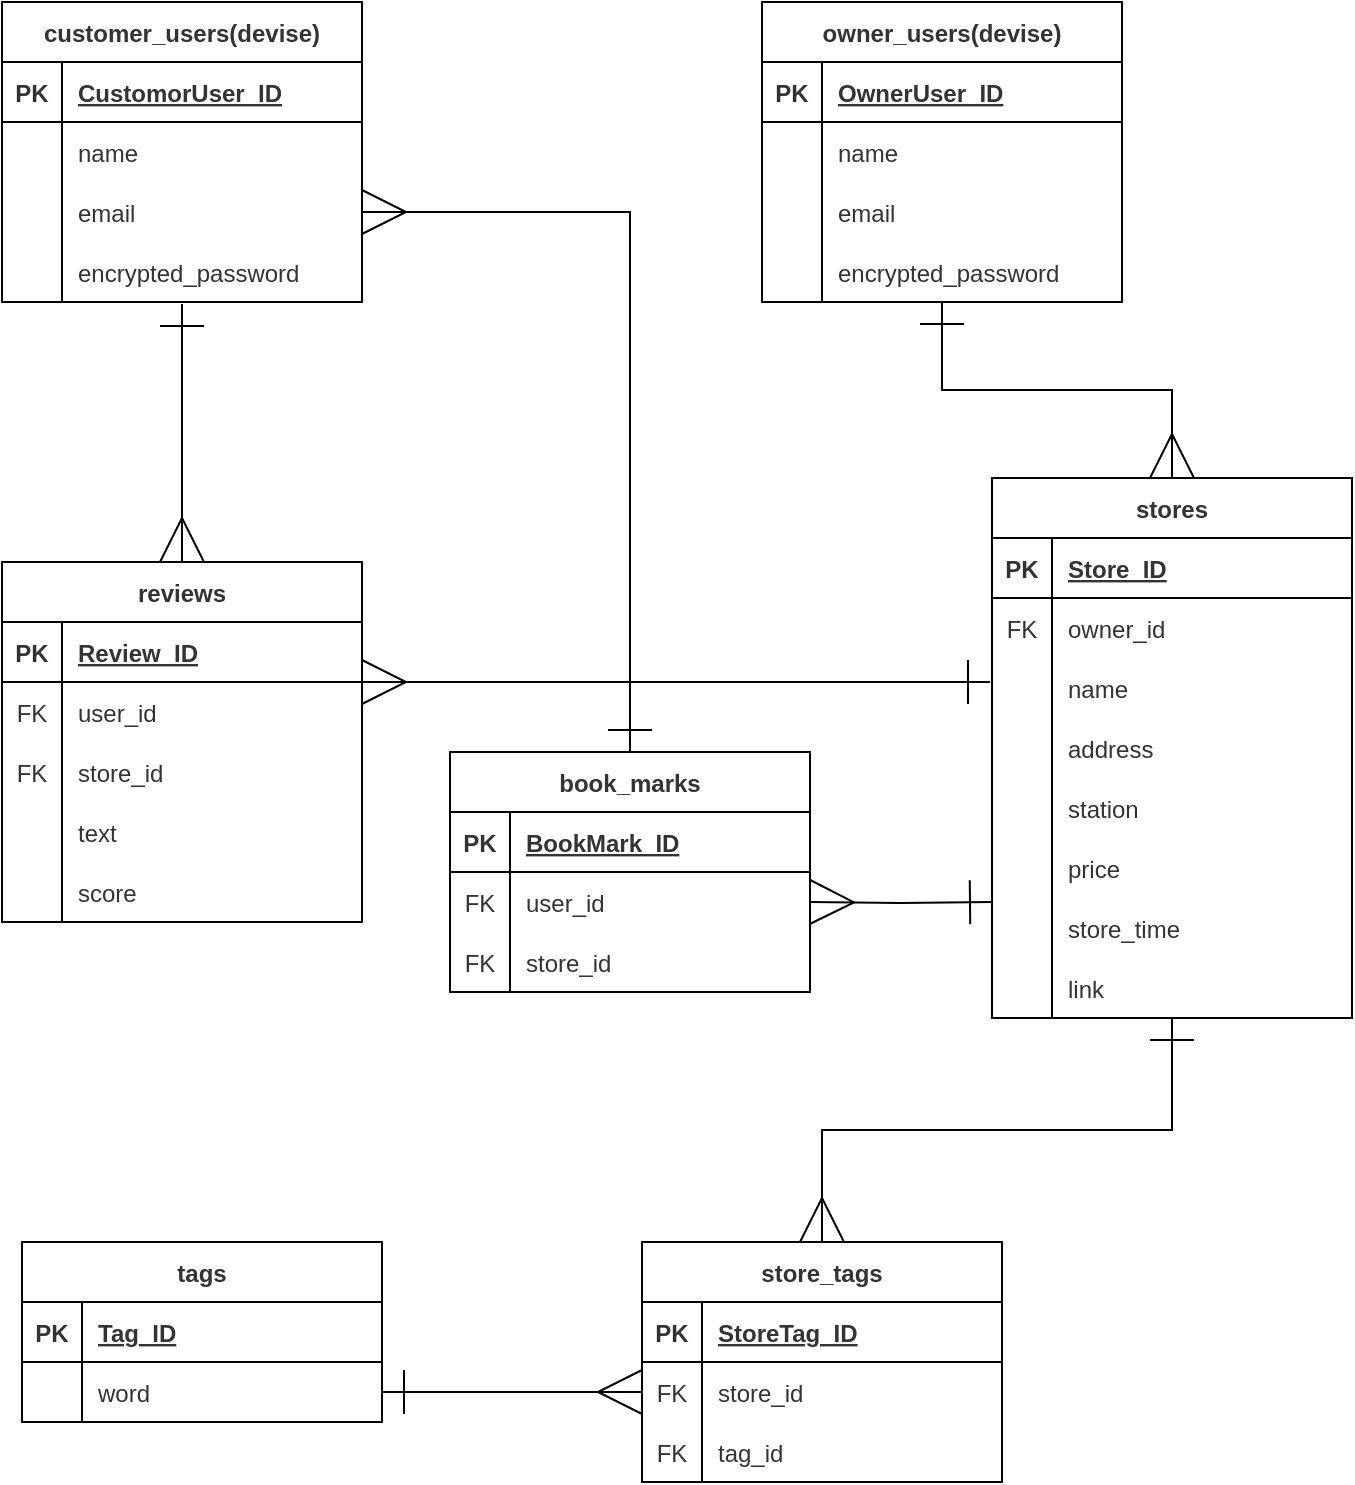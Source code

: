 <mxfile version="14.2.4" type="embed">
    <diagram id="Hq3d_uKSPCQPa1icOiY0" name="ページ1">
        <mxGraphModel dx="728" dy="471" grid="0" gridSize="10" guides="1" tooltips="1" connect="1" arrows="1" fold="1" page="1" pageScale="1" pageWidth="850" pageHeight="1100" background="#ffffff" math="0" shadow="0">
            <root>
                <mxCell id="0"/>
                <mxCell id="1" parent="0"/>
                <mxCell id="186" style="edgeStyle=orthogonalEdgeStyle;rounded=0;orthogonalLoop=1;jettySize=auto;html=1;exitX=0.5;exitY=1;exitDx=0;exitDy=0;entryX=0.5;entryY=0;entryDx=0;entryDy=0;endArrow=ERmany;endFill=0;startArrow=ERone;startFill=0;endSize=20;startSize=20;strokeColor=#000000;" parent="1" source="27" target="72" edge="1">
                    <mxGeometry relative="1" as="geometry"/>
                </mxCell>
                <mxCell id="27" value="customer_users(devise)" style="shape=table;startSize=30;container=1;collapsible=1;childLayout=tableLayout;fixedRows=1;rowLines=0;fontStyle=1;align=center;resizeLast=1;fontColor=#333333;perimeterSpacing=1;strokeColor=#000000;fillColor=none;" parent="1" vertex="1">
                    <mxGeometry x="120" y="20" width="180" height="150" as="geometry"/>
                </mxCell>
                <mxCell id="28" value="" style="shape=partialRectangle;collapsible=0;dropTarget=0;pointerEvents=0;top=0;left=0;bottom=1;right=0;points=[[0,0.5],[1,0.5]];portConstraint=eastwest;fontColor=#333333;strokeColor=#000000;fillColor=none;" parent="27" vertex="1">
                    <mxGeometry y="30" width="180" height="30" as="geometry"/>
                </mxCell>
                <mxCell id="29" value="PK" style="shape=partialRectangle;connectable=0;top=0;left=0;bottom=0;right=0;fontStyle=1;overflow=hidden;fontColor=#333333;strokeColor=#000000;fillColor=none;" parent="28" vertex="1">
                    <mxGeometry width="30" height="30" as="geometry"/>
                </mxCell>
                <mxCell id="30" value="CustomorUser_ID" style="shape=partialRectangle;connectable=0;top=0;left=0;bottom=0;right=0;align=left;spacingLeft=6;fontStyle=5;overflow=hidden;fontColor=#333333;strokeColor=#000000;fillColor=none;" parent="28" vertex="1">
                    <mxGeometry x="30" width="150" height="30" as="geometry"/>
                </mxCell>
                <mxCell id="31" value="" style="shape=partialRectangle;collapsible=0;dropTarget=0;pointerEvents=0;top=0;left=0;bottom=0;right=0;points=[[0,0.5],[1,0.5]];portConstraint=eastwest;fontColor=#333333;strokeColor=#000000;fillColor=none;" parent="27" vertex="1">
                    <mxGeometry y="60" width="180" height="30" as="geometry"/>
                </mxCell>
                <mxCell id="32" value="" style="shape=partialRectangle;connectable=0;top=0;left=0;bottom=0;right=0;editable=1;overflow=hidden;fontColor=#333333;strokeColor=#000000;fillColor=none;" parent="31" vertex="1">
                    <mxGeometry width="30" height="30" as="geometry"/>
                </mxCell>
                <mxCell id="33" value="name" style="shape=partialRectangle;connectable=0;top=0;left=0;bottom=0;right=0;align=left;spacingLeft=6;overflow=hidden;fontColor=#333333;strokeColor=#000000;fillColor=none;" parent="31" vertex="1">
                    <mxGeometry x="30" width="150" height="30" as="geometry"/>
                </mxCell>
                <mxCell id="34" value="" style="shape=partialRectangle;collapsible=0;dropTarget=0;pointerEvents=0;top=0;left=0;bottom=0;right=0;points=[[0,0.5],[1,0.5]];portConstraint=eastwest;fontColor=#333333;strokeColor=#000000;fillColor=none;" parent="27" vertex="1">
                    <mxGeometry y="90" width="180" height="30" as="geometry"/>
                </mxCell>
                <mxCell id="35" value="" style="shape=partialRectangle;connectable=0;top=0;left=0;bottom=0;right=0;editable=1;overflow=hidden;fontColor=#333333;strokeColor=#000000;fillColor=none;" parent="34" vertex="1">
                    <mxGeometry width="30" height="30" as="geometry"/>
                </mxCell>
                <mxCell id="36" value="email" style="shape=partialRectangle;connectable=0;top=0;left=0;bottom=0;right=0;align=left;spacingLeft=6;overflow=hidden;fontColor=#333333;strokeColor=#000000;fillColor=none;" parent="34" vertex="1">
                    <mxGeometry x="30" width="150" height="30" as="geometry"/>
                </mxCell>
                <mxCell id="37" value="" style="shape=partialRectangle;collapsible=0;dropTarget=0;pointerEvents=0;top=0;left=0;bottom=0;right=0;points=[[0,0.5],[1,0.5]];portConstraint=eastwest;fontColor=#333333;strokeColor=#000000;fillColor=none;" parent="27" vertex="1">
                    <mxGeometry y="120" width="180" height="30" as="geometry"/>
                </mxCell>
                <mxCell id="38" value="" style="shape=partialRectangle;connectable=0;top=0;left=0;bottom=0;right=0;editable=1;overflow=hidden;fontColor=#333333;strokeColor=#000000;fillColor=none;" parent="37" vertex="1">
                    <mxGeometry width="30" height="30" as="geometry"/>
                </mxCell>
                <mxCell id="39" value="encrypted_password" style="shape=partialRectangle;connectable=0;top=0;left=0;bottom=0;right=0;align=left;spacingLeft=6;overflow=hidden;fontColor=#333333;strokeColor=#000000;fillColor=none;" parent="37" vertex="1">
                    <mxGeometry x="30" width="150" height="30" as="geometry"/>
                </mxCell>
                <mxCell id="198" style="edgeStyle=orthogonalEdgeStyle;rounded=0;orthogonalLoop=1;jettySize=auto;html=1;exitX=0.5;exitY=1;exitDx=0;exitDy=0;entryX=0.5;entryY=0;entryDx=0;entryDy=0;startArrow=ERone;startFill=0;startSize=20;endArrow=ERmany;endFill=0;endSize=20;strokeColor=#000000;" parent="1" source="40" target="169" edge="1">
                    <mxGeometry relative="1" as="geometry"/>
                </mxCell>
                <mxCell id="40" value="stores" style="shape=table;startSize=30;container=1;collapsible=1;childLayout=tableLayout;fixedRows=1;rowLines=0;fontStyle=1;align=center;resizeLast=1;fontColor=#333333;strokeColor=#000000;fillColor=none;" parent="1" vertex="1">
                    <mxGeometry x="615" y="258" width="180" height="270" as="geometry"/>
                </mxCell>
                <mxCell id="41" value="" style="shape=partialRectangle;collapsible=0;dropTarget=0;pointerEvents=0;top=0;left=0;bottom=1;right=0;points=[[0,0.5],[1,0.5]];portConstraint=eastwest;fontColor=#333333;strokeColor=#000000;fillColor=none;" parent="40" vertex="1">
                    <mxGeometry y="30" width="180" height="30" as="geometry"/>
                </mxCell>
                <mxCell id="42" value="PK" style="shape=partialRectangle;connectable=0;top=0;left=0;bottom=0;right=0;fontStyle=1;overflow=hidden;fontColor=#333333;strokeColor=#000000;fillColor=none;" parent="41" vertex="1">
                    <mxGeometry width="30" height="30" as="geometry"/>
                </mxCell>
                <mxCell id="43" value="Store_ID" style="shape=partialRectangle;connectable=0;top=0;left=0;bottom=0;right=0;align=left;spacingLeft=6;fontStyle=5;overflow=hidden;fontColor=#333333;strokeColor=#000000;fillColor=none;" parent="41" vertex="1">
                    <mxGeometry x="30" width="150" height="30" as="geometry"/>
                </mxCell>
                <mxCell id="56" value="" style="shape=partialRectangle;collapsible=0;dropTarget=0;pointerEvents=0;top=0;left=0;bottom=0;right=0;points=[[0,0.5],[1,0.5]];portConstraint=eastwest;fontColor=#333333;strokeColor=#000000;fillColor=none;" parent="40" vertex="1">
                    <mxGeometry y="60" width="180" height="30" as="geometry"/>
                </mxCell>
                <mxCell id="57" value="FK" style="shape=partialRectangle;connectable=0;top=0;left=0;bottom=0;right=0;editable=1;overflow=hidden;fontColor=#333333;strokeColor=#000000;fillColor=none;" parent="56" vertex="1">
                    <mxGeometry width="30" height="30" as="geometry"/>
                </mxCell>
                <mxCell id="58" value="owner_id" style="shape=partialRectangle;connectable=0;top=0;left=0;bottom=0;right=0;align=left;spacingLeft=6;overflow=hidden;fontColor=#333333;strokeColor=#000000;fillColor=none;" parent="56" vertex="1">
                    <mxGeometry x="30" width="150" height="30" as="geometry"/>
                </mxCell>
                <mxCell id="44" value="" style="shape=partialRectangle;collapsible=0;dropTarget=0;pointerEvents=0;top=0;left=0;bottom=0;right=0;points=[[0,0.5],[1,0.5]];portConstraint=eastwest;fontColor=#333333;strokeColor=#000000;fillColor=none;" parent="40" vertex="1">
                    <mxGeometry y="90" width="180" height="30" as="geometry"/>
                </mxCell>
                <mxCell id="45" value="" style="shape=partialRectangle;connectable=0;top=0;left=0;bottom=0;right=0;editable=1;overflow=hidden;fontColor=#333333;strokeColor=#000000;fillColor=none;" parent="44" vertex="1">
                    <mxGeometry width="30" height="30" as="geometry"/>
                </mxCell>
                <mxCell id="46" value="name" style="shape=partialRectangle;connectable=0;top=0;left=0;bottom=0;right=0;align=left;spacingLeft=6;overflow=hidden;fontColor=#333333;strokeColor=#000000;fillColor=none;" parent="44" vertex="1">
                    <mxGeometry x="30" width="150" height="30" as="geometry"/>
                </mxCell>
                <mxCell id="47" value="" style="shape=partialRectangle;collapsible=0;dropTarget=0;pointerEvents=0;top=0;left=0;bottom=0;right=0;points=[[0,0.5],[1,0.5]];portConstraint=eastwest;fontColor=#333333;strokeColor=#000000;fillColor=none;" parent="40" vertex="1">
                    <mxGeometry y="120" width="180" height="30" as="geometry"/>
                </mxCell>
                <mxCell id="48" value="" style="shape=partialRectangle;connectable=0;top=0;left=0;bottom=0;right=0;editable=1;overflow=hidden;fontColor=#333333;strokeColor=#000000;fillColor=none;" parent="47" vertex="1">
                    <mxGeometry width="30" height="30" as="geometry"/>
                </mxCell>
                <mxCell id="49" value="address" style="shape=partialRectangle;connectable=0;top=0;left=0;bottom=0;right=0;align=left;spacingLeft=6;overflow=hidden;fontColor=#333333;strokeColor=#000000;fillColor=none;" parent="47" vertex="1">
                    <mxGeometry x="30" width="150" height="30" as="geometry"/>
                </mxCell>
                <mxCell id="50" value="" style="shape=partialRectangle;collapsible=0;dropTarget=0;pointerEvents=0;top=0;left=0;bottom=0;right=0;points=[[0,0.5],[1,0.5]];portConstraint=eastwest;fontColor=#333333;strokeColor=#000000;fillColor=none;" parent="40" vertex="1">
                    <mxGeometry y="150" width="180" height="30" as="geometry"/>
                </mxCell>
                <mxCell id="51" value="" style="shape=partialRectangle;connectable=0;top=0;left=0;bottom=0;right=0;editable=1;overflow=hidden;fontColor=#333333;strokeColor=#000000;fillColor=none;" parent="50" vertex="1">
                    <mxGeometry width="30" height="30" as="geometry"/>
                </mxCell>
                <mxCell id="52" value="station" style="shape=partialRectangle;connectable=0;top=0;left=0;bottom=0;right=0;align=left;spacingLeft=6;overflow=hidden;fontColor=#333333;strokeColor=#000000;fillColor=none;" parent="50" vertex="1">
                    <mxGeometry x="30" width="150" height="30" as="geometry"/>
                </mxCell>
                <mxCell id="182" value="" style="shape=partialRectangle;collapsible=0;dropTarget=0;pointerEvents=0;top=0;left=0;bottom=0;right=0;points=[[0,0.5],[1,0.5]];portConstraint=eastwest;fontColor=#333333;strokeColor=#000000;fillColor=none;" parent="40" vertex="1">
                    <mxGeometry y="180" width="180" height="30" as="geometry"/>
                </mxCell>
                <mxCell id="183" value="" style="shape=partialRectangle;connectable=0;top=0;left=0;bottom=0;right=0;editable=1;overflow=hidden;fontColor=#333333;strokeColor=#000000;fillColor=none;" parent="182" vertex="1">
                    <mxGeometry width="30" height="30" as="geometry"/>
                </mxCell>
                <mxCell id="184" value="price" style="shape=partialRectangle;connectable=0;top=0;left=0;bottom=0;right=0;align=left;spacingLeft=6;overflow=hidden;fontColor=#333333;strokeColor=#000000;fillColor=none;" parent="182" vertex="1">
                    <mxGeometry x="30" width="150" height="30" as="geometry"/>
                </mxCell>
                <mxCell id="166" value="" style="shape=partialRectangle;collapsible=0;dropTarget=0;pointerEvents=0;top=0;left=0;bottom=0;right=0;points=[[0,0.5],[1,0.5]];portConstraint=eastwest;fontColor=#333333;strokeColor=#000000;fillColor=none;" parent="40" vertex="1">
                    <mxGeometry y="210" width="180" height="30" as="geometry"/>
                </mxCell>
                <mxCell id="167" value="" style="shape=partialRectangle;connectable=0;top=0;left=0;bottom=0;right=0;editable=1;overflow=hidden;fontColor=#333333;strokeColor=#000000;fillColor=none;" parent="166" vertex="1">
                    <mxGeometry width="30" height="30" as="geometry"/>
                </mxCell>
                <mxCell id="168" value="store_time" style="shape=partialRectangle;connectable=0;top=0;left=0;bottom=0;right=0;align=left;spacingLeft=6;overflow=hidden;fontColor=#333333;strokeColor=#000000;fillColor=none;" parent="166" vertex="1">
                    <mxGeometry x="30" width="150" height="30" as="geometry"/>
                </mxCell>
                <mxCell id="53" value="" style="shape=partialRectangle;collapsible=0;dropTarget=0;pointerEvents=0;top=0;left=0;bottom=0;right=0;points=[[0,0.5],[1,0.5]];portConstraint=eastwest;fontColor=#333333;strokeColor=#000000;fillColor=none;" parent="40" vertex="1">
                    <mxGeometry y="240" width="180" height="30" as="geometry"/>
                </mxCell>
                <mxCell id="54" value="" style="shape=partialRectangle;connectable=0;top=0;left=0;bottom=0;right=0;editable=1;overflow=hidden;fontColor=#333333;strokeColor=#000000;fillColor=none;" parent="53" vertex="1">
                    <mxGeometry width="30" height="30" as="geometry"/>
                </mxCell>
                <mxCell id="55" value="link" style="shape=partialRectangle;connectable=0;top=0;left=0;bottom=0;right=0;align=left;spacingLeft=6;overflow=hidden;fontColor=#333333;strokeColor=#000000;fillColor=none;" parent="53" vertex="1">
                    <mxGeometry x="30" width="150" height="30" as="geometry"/>
                </mxCell>
                <mxCell id="200" style="edgeStyle=orthogonalEdgeStyle;rounded=0;orthogonalLoop=1;jettySize=auto;html=1;exitX=0.5;exitY=1;exitDx=0;exitDy=0;entryX=0.5;entryY=0;entryDx=0;entryDy=0;startArrow=ERone;startFill=0;startSize=20;endArrow=ERmany;endFill=0;endSize=20;strokeColor=#000000;" parent="1" source="59" target="40" edge="1">
                    <mxGeometry relative="1" as="geometry"/>
                </mxCell>
                <mxCell id="59" value="owner_users(devise)" style="shape=table;startSize=30;container=1;collapsible=1;childLayout=tableLayout;fixedRows=1;rowLines=0;fontStyle=1;align=center;resizeLast=1;fontColor=#333333;swimlaneFillColor=none;strokeColor=#000000;fillColor=none;" parent="1" vertex="1">
                    <mxGeometry x="500" y="20" width="180" height="150" as="geometry"/>
                </mxCell>
                <mxCell id="60" value="" style="shape=partialRectangle;collapsible=0;dropTarget=0;pointerEvents=0;top=0;left=0;bottom=1;right=0;points=[[0,0.5],[1,0.5]];portConstraint=eastwest;fontColor=#333333;strokeColor=#000000;fillColor=none;" parent="59" vertex="1">
                    <mxGeometry y="30" width="180" height="30" as="geometry"/>
                </mxCell>
                <mxCell id="61" value="PK" style="shape=partialRectangle;connectable=0;top=0;left=0;bottom=0;right=0;fontStyle=1;overflow=hidden;fontColor=#333333;strokeColor=#000000;fillColor=none;" parent="60" vertex="1">
                    <mxGeometry width="30" height="30" as="geometry"/>
                </mxCell>
                <mxCell id="62" value="OwnerUser_ID" style="shape=partialRectangle;connectable=0;top=0;left=0;bottom=0;right=0;align=left;spacingLeft=6;fontStyle=5;overflow=hidden;fontColor=#333333;strokeColor=#000000;fillColor=none;" parent="60" vertex="1">
                    <mxGeometry x="30" width="150" height="30" as="geometry"/>
                </mxCell>
                <mxCell id="63" value="" style="shape=partialRectangle;collapsible=0;dropTarget=0;pointerEvents=0;top=0;left=0;bottom=0;right=0;points=[[0,0.5],[1,0.5]];portConstraint=eastwest;fontColor=#333333;strokeColor=#000000;fillColor=none;" parent="59" vertex="1">
                    <mxGeometry y="60" width="180" height="30" as="geometry"/>
                </mxCell>
                <mxCell id="64" value="" style="shape=partialRectangle;connectable=0;top=0;left=0;bottom=0;right=0;editable=1;overflow=hidden;fontColor=#333333;strokeColor=#000000;fillColor=none;" parent="63" vertex="1">
                    <mxGeometry width="30" height="30" as="geometry"/>
                </mxCell>
                <mxCell id="65" value="name" style="shape=partialRectangle;connectable=0;top=0;left=0;bottom=0;right=0;align=left;spacingLeft=6;overflow=hidden;fontColor=#333333;strokeColor=#000000;fillColor=none;" parent="63" vertex="1">
                    <mxGeometry x="30" width="150" height="30" as="geometry"/>
                </mxCell>
                <mxCell id="66" value="" style="shape=partialRectangle;collapsible=0;dropTarget=0;pointerEvents=0;top=0;left=0;bottom=0;right=0;points=[[0,0.5],[1,0.5]];portConstraint=eastwest;fontColor=#333333;strokeColor=#000000;fillColor=none;" parent="59" vertex="1">
                    <mxGeometry y="90" width="180" height="30" as="geometry"/>
                </mxCell>
                <mxCell id="67" value="" style="shape=partialRectangle;connectable=0;top=0;left=0;bottom=0;right=0;editable=1;overflow=hidden;fontColor=#333333;strokeColor=#000000;fillColor=none;" parent="66" vertex="1">
                    <mxGeometry width="30" height="30" as="geometry"/>
                </mxCell>
                <mxCell id="68" value="email" style="shape=partialRectangle;connectable=0;top=0;left=0;bottom=0;right=0;align=left;spacingLeft=6;overflow=hidden;fontColor=#333333;strokeColor=#000000;fillColor=none;" parent="66" vertex="1">
                    <mxGeometry x="30" width="150" height="30" as="geometry"/>
                </mxCell>
                <mxCell id="69" value="" style="shape=partialRectangle;collapsible=0;dropTarget=0;pointerEvents=0;top=0;left=0;bottom=0;right=0;points=[[0,0.5],[1,0.5]];portConstraint=eastwest;fontColor=#333333;strokeColor=#000000;fillColor=none;" parent="59" vertex="1">
                    <mxGeometry y="120" width="180" height="30" as="geometry"/>
                </mxCell>
                <mxCell id="70" value="" style="shape=partialRectangle;connectable=0;top=0;left=0;bottom=0;right=0;editable=1;overflow=hidden;fontColor=#333333;strokeColor=#000000;fillColor=none;" parent="69" vertex="1">
                    <mxGeometry width="30" height="30" as="geometry"/>
                </mxCell>
                <mxCell id="71" value="encrypted_password" style="shape=partialRectangle;connectable=0;top=0;left=0;bottom=0;right=0;align=left;spacingLeft=6;overflow=hidden;fontColor=#333333;strokeColor=#000000;fillColor=none;" parent="69" vertex="1">
                    <mxGeometry x="30" width="150" height="30" as="geometry"/>
                </mxCell>
                <mxCell id="72" value="reviews" style="shape=table;startSize=30;container=1;collapsible=1;childLayout=tableLayout;fixedRows=1;rowLines=0;fontStyle=1;align=center;resizeLast=1;fontColor=#333333;strokeColor=#000000;fillColor=none;" parent="1" vertex="1">
                    <mxGeometry x="120" y="300" width="180" height="180" as="geometry"/>
                </mxCell>
                <mxCell id="73" value="" style="shape=partialRectangle;collapsible=0;dropTarget=0;pointerEvents=0;top=0;left=0;bottom=1;right=0;points=[[0,0.5],[1,0.5]];portConstraint=eastwest;fontColor=#333333;strokeColor=#000000;fillColor=none;" parent="72" vertex="1">
                    <mxGeometry y="30" width="180" height="30" as="geometry"/>
                </mxCell>
                <mxCell id="74" value="PK" style="shape=partialRectangle;connectable=0;top=0;left=0;bottom=0;right=0;fontStyle=1;overflow=hidden;fontColor=#333333;strokeColor=#000000;fillColor=none;" parent="73" vertex="1">
                    <mxGeometry width="30" height="30" as="geometry"/>
                </mxCell>
                <mxCell id="75" value="Review_ID" style="shape=partialRectangle;connectable=0;top=0;left=0;bottom=0;right=0;align=left;spacingLeft=6;fontStyle=5;overflow=hidden;fontColor=#333333;strokeColor=#000000;fillColor=none;" parent="73" vertex="1">
                    <mxGeometry x="30" width="150" height="30" as="geometry"/>
                </mxCell>
                <mxCell id="223" value="" style="shape=partialRectangle;collapsible=0;dropTarget=0;pointerEvents=0;top=0;left=0;bottom=0;right=0;points=[[0,0.5],[1,0.5]];portConstraint=eastwest;fontColor=#333333;strokeColor=#000000;fillColor=none;" parent="72" vertex="1">
                    <mxGeometry y="60" width="180" height="30" as="geometry"/>
                </mxCell>
                <mxCell id="224" value="FK" style="shape=partialRectangle;connectable=0;top=0;left=0;bottom=0;right=0;editable=1;overflow=hidden;fontColor=#333333;strokeColor=#000000;fillColor=none;" parent="223" vertex="1">
                    <mxGeometry width="30" height="30" as="geometry"/>
                </mxCell>
                <mxCell id="225" value="user_id" style="shape=partialRectangle;connectable=0;top=0;left=0;bottom=0;right=0;align=left;spacingLeft=6;overflow=hidden;fontColor=#333333;strokeColor=#000000;fillColor=none;" parent="223" vertex="1">
                    <mxGeometry x="30" width="150" height="30" as="geometry"/>
                </mxCell>
                <mxCell id="204" value="" style="shape=partialRectangle;collapsible=0;dropTarget=0;pointerEvents=0;top=0;left=0;bottom=0;right=0;points=[[0,0.5],[1,0.5]];portConstraint=eastwest;fontColor=#333333;strokeColor=#000000;fillColor=none;" parent="72" vertex="1">
                    <mxGeometry y="90" width="180" height="30" as="geometry"/>
                </mxCell>
                <mxCell id="205" value="FK" style="shape=partialRectangle;connectable=0;top=0;left=0;bottom=0;right=0;editable=1;overflow=hidden;fontColor=#333333;strokeColor=#000000;fillColor=none;" parent="204" vertex="1">
                    <mxGeometry width="30" height="30" as="geometry"/>
                </mxCell>
                <mxCell id="206" value="store_id" style="shape=partialRectangle;connectable=0;top=0;left=0;bottom=0;right=0;align=left;spacingLeft=6;overflow=hidden;fontColor=#333333;strokeColor=#000000;fillColor=none;" parent="204" vertex="1">
                    <mxGeometry x="30" width="150" height="30" as="geometry"/>
                </mxCell>
                <mxCell id="76" value="" style="shape=partialRectangle;collapsible=0;dropTarget=0;pointerEvents=0;top=0;left=0;bottom=0;right=0;points=[[0,0.5],[1,0.5]];portConstraint=eastwest;fontColor=#333333;strokeColor=#000000;fillColor=none;" parent="72" vertex="1">
                    <mxGeometry y="120" width="180" height="30" as="geometry"/>
                </mxCell>
                <mxCell id="77" value="" style="shape=partialRectangle;connectable=0;top=0;left=0;bottom=0;right=0;editable=1;overflow=hidden;fontColor=#333333;strokeColor=#000000;fillColor=none;" parent="76" vertex="1">
                    <mxGeometry width="30" height="30" as="geometry"/>
                </mxCell>
                <mxCell id="78" value="text" style="shape=partialRectangle;connectable=0;top=0;left=0;bottom=0;right=0;align=left;spacingLeft=6;overflow=hidden;fontColor=#333333;strokeColor=#000000;fillColor=none;" parent="76" vertex="1">
                    <mxGeometry x="30" width="150" height="30" as="geometry"/>
                </mxCell>
                <mxCell id="79" value="" style="shape=partialRectangle;collapsible=0;dropTarget=0;pointerEvents=0;top=0;left=0;bottom=0;right=0;points=[[0,0.5],[1,0.5]];portConstraint=eastwest;fontColor=#333333;strokeColor=#000000;fillColor=none;" parent="72" vertex="1">
                    <mxGeometry y="150" width="180" height="30" as="geometry"/>
                </mxCell>
                <mxCell id="80" value="" style="shape=partialRectangle;connectable=0;top=0;left=0;bottom=0;right=0;editable=1;overflow=hidden;fontColor=#333333;strokeColor=#000000;fillColor=none;" parent="79" vertex="1">
                    <mxGeometry width="30" height="30" as="geometry"/>
                </mxCell>
                <mxCell id="81" value="score" style="shape=partialRectangle;connectable=0;top=0;left=0;bottom=0;right=0;align=left;spacingLeft=6;overflow=hidden;fontColor=#333333;strokeColor=#000000;fillColor=none;" parent="79" vertex="1">
                    <mxGeometry x="30" width="150" height="30" as="geometry"/>
                </mxCell>
                <mxCell id="95" value="tags" style="shape=table;startSize=30;container=1;collapsible=1;childLayout=tableLayout;fixedRows=1;rowLines=0;fontStyle=1;align=center;resizeLast=1;fontColor=#333333;strokeColor=#000000;fillColor=none;" parent="1" vertex="1">
                    <mxGeometry x="130" y="640" width="180" height="90" as="geometry"/>
                </mxCell>
                <mxCell id="96" value="" style="shape=partialRectangle;collapsible=0;dropTarget=0;pointerEvents=0;top=0;left=0;bottom=1;right=0;points=[[0,0.5],[1,0.5]];portConstraint=eastwest;fontColor=#333333;strokeColor=#000000;fillColor=none;" parent="95" vertex="1">
                    <mxGeometry y="30" width="180" height="30" as="geometry"/>
                </mxCell>
                <mxCell id="97" value="PK" style="shape=partialRectangle;connectable=0;top=0;left=0;bottom=0;right=0;fontStyle=1;overflow=hidden;fontColor=#333333;strokeColor=#000000;fillColor=none;" parent="96" vertex="1">
                    <mxGeometry width="30" height="30" as="geometry"/>
                </mxCell>
                <mxCell id="98" value="Tag_ID" style="shape=partialRectangle;connectable=0;top=0;left=0;bottom=0;right=0;align=left;spacingLeft=6;fontStyle=5;overflow=hidden;fontColor=#333333;strokeColor=#000000;fillColor=none;" parent="96" vertex="1">
                    <mxGeometry x="30" width="150" height="30" as="geometry"/>
                </mxCell>
                <mxCell id="99" value="" style="shape=partialRectangle;collapsible=0;dropTarget=0;pointerEvents=0;top=0;left=0;bottom=0;right=0;points=[[0,0.5],[1,0.5]];portConstraint=eastwest;fontColor=#333333;strokeColor=#000000;fillColor=none;" parent="95" vertex="1">
                    <mxGeometry y="60" width="180" height="30" as="geometry"/>
                </mxCell>
                <mxCell id="100" value="" style="shape=partialRectangle;connectable=0;top=0;left=0;bottom=0;right=0;editable=1;overflow=hidden;fontColor=#333333;strokeColor=#000000;fillColor=none;" parent="99" vertex="1">
                    <mxGeometry width="30" height="30" as="geometry"/>
                </mxCell>
                <mxCell id="101" value="word" style="shape=partialRectangle;connectable=0;top=0;left=0;bottom=0;right=0;align=left;spacingLeft=6;overflow=hidden;fontColor=#333333;strokeColor=#000000;fillColor=none;" parent="99" vertex="1">
                    <mxGeometry x="30" width="150" height="30" as="geometry"/>
                </mxCell>
                <mxCell id="169" value="store_tags" style="shape=table;startSize=30;container=1;collapsible=1;childLayout=tableLayout;fixedRows=1;rowLines=0;fontStyle=1;align=center;resizeLast=1;fontColor=#333333;strokeColor=#000000;fillColor=none;" parent="1" vertex="1">
                    <mxGeometry x="440" y="640" width="180" height="120" as="geometry"/>
                </mxCell>
                <mxCell id="170" value="" style="shape=partialRectangle;collapsible=0;dropTarget=0;pointerEvents=0;top=0;left=0;bottom=1;right=0;points=[[0,0.5],[1,0.5]];portConstraint=eastwest;fontColor=#333333;strokeColor=#000000;fillColor=none;" parent="169" vertex="1">
                    <mxGeometry y="30" width="180" height="30" as="geometry"/>
                </mxCell>
                <mxCell id="171" value="PK" style="shape=partialRectangle;connectable=0;top=0;left=0;bottom=0;right=0;fontStyle=1;overflow=hidden;fontColor=#333333;strokeColor=#000000;fillColor=none;" parent="170" vertex="1">
                    <mxGeometry width="30" height="30" as="geometry"/>
                </mxCell>
                <mxCell id="172" value="StoreTag_ID" style="shape=partialRectangle;connectable=0;top=0;left=0;bottom=0;right=0;align=left;spacingLeft=6;fontStyle=5;overflow=hidden;fontColor=#333333;strokeColor=#000000;fillColor=none;" parent="170" vertex="1">
                    <mxGeometry x="30" width="150" height="30" as="geometry"/>
                </mxCell>
                <mxCell id="173" value="" style="shape=partialRectangle;collapsible=0;dropTarget=0;pointerEvents=0;top=0;left=0;bottom=0;right=0;points=[[0,0.5],[1,0.5]];portConstraint=eastwest;fontColor=#333333;strokeColor=#000000;fillColor=none;" parent="169" vertex="1">
                    <mxGeometry y="60" width="180" height="30" as="geometry"/>
                </mxCell>
                <mxCell id="174" value="FK" style="shape=partialRectangle;connectable=0;top=0;left=0;bottom=0;right=0;editable=1;overflow=hidden;fontColor=#333333;strokeColor=#000000;fillColor=none;" parent="173" vertex="1">
                    <mxGeometry width="30" height="30" as="geometry"/>
                </mxCell>
                <mxCell id="175" value="store_id" style="shape=partialRectangle;connectable=0;top=0;left=0;bottom=0;right=0;align=left;spacingLeft=6;overflow=hidden;fontColor=#333333;strokeColor=#000000;fillColor=none;" parent="173" vertex="1">
                    <mxGeometry x="30" width="150" height="30" as="geometry"/>
                </mxCell>
                <mxCell id="176" value="" style="shape=partialRectangle;collapsible=0;dropTarget=0;pointerEvents=0;top=0;left=0;bottom=0;right=0;points=[[0,0.5],[1,0.5]];portConstraint=eastwest;fontColor=#333333;strokeColor=#000000;fillColor=none;" parent="169" vertex="1">
                    <mxGeometry y="90" width="180" height="30" as="geometry"/>
                </mxCell>
                <mxCell id="177" value="FK" style="shape=partialRectangle;connectable=0;top=0;left=0;bottom=0;right=0;editable=1;overflow=hidden;fontColor=#333333;strokeColor=#000000;fillColor=none;" parent="176" vertex="1">
                    <mxGeometry width="30" height="30" as="geometry"/>
                </mxCell>
                <mxCell id="178" value="tag_id" style="shape=partialRectangle;connectable=0;top=0;left=0;bottom=0;right=0;align=left;spacingLeft=6;overflow=hidden;fontColor=#333333;strokeColor=#000000;fillColor=none;" parent="176" vertex="1">
                    <mxGeometry x="30" width="150" height="30" as="geometry"/>
                </mxCell>
                <mxCell id="199" style="edgeStyle=orthogonalEdgeStyle;rounded=0;orthogonalLoop=1;jettySize=auto;html=1;exitX=1;exitY=0.5;exitDx=0;exitDy=0;entryX=0;entryY=0.5;entryDx=0;entryDy=0;startArrow=ERone;startFill=0;startSize=20;endArrow=ERmany;endFill=0;endSize=20;strokeColor=#000000;" parent="1" source="99" target="173" edge="1">
                    <mxGeometry relative="1" as="geometry"/>
                </mxCell>
                <mxCell id="220" style="edgeStyle=orthogonalEdgeStyle;rounded=0;orthogonalLoop=1;jettySize=auto;html=1;exitX=0.5;exitY=0;exitDx=0;exitDy=0;entryX=1;entryY=0.5;entryDx=0;entryDy=0;startArrow=ERone;startFill=0;startSize=20;endArrow=ERmany;endFill=0;endSize=20;strokeColor=#000000;" parent="1" source="207" target="34" edge="1">
                    <mxGeometry relative="1" as="geometry"/>
                </mxCell>
                <mxCell id="207" value="book_marks" style="shape=table;startSize=30;container=1;collapsible=1;childLayout=tableLayout;fixedRows=1;rowLines=0;fontStyle=1;align=center;resizeLast=1;fontColor=#333333;strokeColor=#000000;fillColor=none;" parent="1" vertex="1">
                    <mxGeometry x="344" y="395" width="180" height="120" as="geometry"/>
                </mxCell>
                <mxCell id="208" value="" style="shape=partialRectangle;collapsible=0;dropTarget=0;pointerEvents=0;top=0;left=0;bottom=1;right=0;points=[[0,0.5],[1,0.5]];portConstraint=eastwest;fontColor=#333333;strokeColor=#000000;fillColor=none;" parent="207" vertex="1">
                    <mxGeometry y="30" width="180" height="30" as="geometry"/>
                </mxCell>
                <mxCell id="209" value="PK" style="shape=partialRectangle;connectable=0;top=0;left=0;bottom=0;right=0;fontStyle=1;overflow=hidden;fontColor=#333333;strokeColor=#000000;fillColor=none;" parent="208" vertex="1">
                    <mxGeometry width="30" height="30" as="geometry"/>
                </mxCell>
                <mxCell id="210" value="BookMark_ID" style="shape=partialRectangle;connectable=0;top=0;left=0;bottom=0;right=0;align=left;spacingLeft=6;fontStyle=5;overflow=hidden;fontColor=#333333;strokeColor=#000000;fillColor=none;" parent="208" vertex="1">
                    <mxGeometry x="30" width="150" height="30" as="geometry"/>
                </mxCell>
                <mxCell id="214" value="" style="shape=partialRectangle;collapsible=0;dropTarget=0;pointerEvents=0;top=0;left=0;bottom=0;right=0;points=[[0,0.5],[1,0.5]];portConstraint=eastwest;fontColor=#333333;strokeColor=#000000;fillColor=none;" parent="207" vertex="1">
                    <mxGeometry y="60" width="180" height="30" as="geometry"/>
                </mxCell>
                <mxCell id="215" value="FK" style="shape=partialRectangle;connectable=0;top=0;left=0;bottom=0;right=0;editable=1;overflow=hidden;fontColor=#333333;strokeColor=#000000;fillColor=none;" parent="214" vertex="1">
                    <mxGeometry width="30" height="30" as="geometry"/>
                </mxCell>
                <mxCell id="216" value="user_id" style="shape=partialRectangle;connectable=0;top=0;left=0;bottom=0;right=0;align=left;spacingLeft=6;overflow=hidden;fontColor=#333333;strokeColor=#000000;fillColor=none;" parent="214" vertex="1">
                    <mxGeometry x="30" width="150" height="30" as="geometry"/>
                </mxCell>
                <mxCell id="217" value="" style="shape=partialRectangle;collapsible=0;dropTarget=0;pointerEvents=0;top=0;left=0;bottom=0;right=0;points=[[0,0.5],[1,0.5]];portConstraint=eastwest;fontColor=#333333;strokeColor=#000000;fillColor=none;" parent="207" vertex="1">
                    <mxGeometry y="90" width="180" height="30" as="geometry"/>
                </mxCell>
                <mxCell id="218" value="FK" style="shape=partialRectangle;connectable=0;top=0;left=0;bottom=0;right=0;editable=1;overflow=hidden;fontColor=#333333;strokeColor=#000000;fillColor=none;" parent="217" vertex="1">
                    <mxGeometry width="30" height="30" as="geometry"/>
                </mxCell>
                <mxCell id="219" value="store_id" style="shape=partialRectangle;connectable=0;top=0;left=0;bottom=0;right=0;align=left;spacingLeft=6;overflow=hidden;fontColor=#333333;strokeColor=#000000;fillColor=none;" parent="217" vertex="1">
                    <mxGeometry x="30" width="150" height="30" as="geometry"/>
                </mxCell>
                <mxCell id="OwO7LaO9LLfhBIXyg46u-226" style="edgeStyle=orthogonalEdgeStyle;rounded=0;orthogonalLoop=1;jettySize=auto;html=1;entryX=1;entryY=0.5;entryDx=0;entryDy=0;startArrow=ERone;startFill=0;startSize=20;endArrow=ERmany;endFill=0;endSize=20;strokeColor=#000000;" edge="1" parent="1">
                    <mxGeometry relative="1" as="geometry">
                        <mxPoint x="614" y="360" as="sourcePoint"/>
                        <mxPoint x="300" y="360" as="targetPoint"/>
                    </mxGeometry>
                </mxCell>
                <mxCell id="OwO7LaO9LLfhBIXyg46u-227" style="edgeStyle=orthogonalEdgeStyle;rounded=0;orthogonalLoop=1;jettySize=auto;html=1;entryX=1;entryY=0.5;entryDx=0;entryDy=0;startArrow=ERone;startFill=0;startSize=20;endArrow=ERmany;endFill=0;endSize=20;strokeColor=#000000;" edge="1" parent="1" target="214">
                    <mxGeometry relative="1" as="geometry">
                        <mxPoint x="615" y="470" as="sourcePoint"/>
                        <mxPoint x="301" y="470" as="targetPoint"/>
                    </mxGeometry>
                </mxCell>
            </root>
        </mxGraphModel>
    </diagram>
</mxfile>